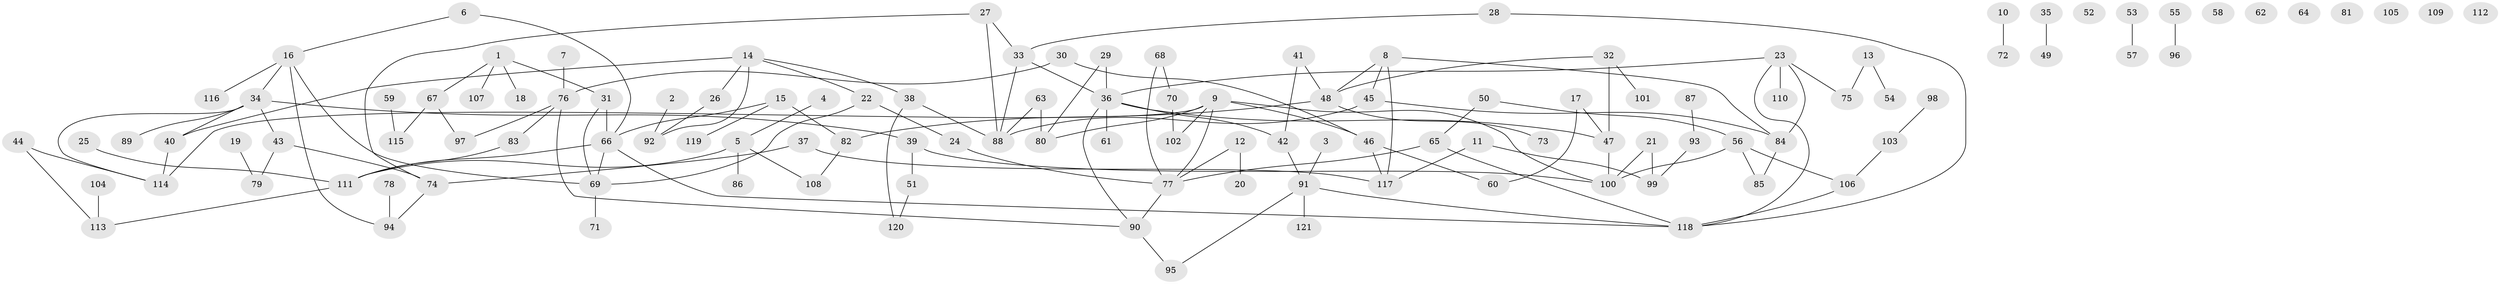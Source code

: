// coarse degree distribution, {4: 0.16, 3: 0.12, 10: 0.04, 1: 0.28, 6: 0.04, 2: 0.16, 7: 0.16, 8: 0.04}
// Generated by graph-tools (version 1.1) at 2025/35/03/04/25 23:35:44]
// undirected, 121 vertices, 146 edges
graph export_dot {
  node [color=gray90,style=filled];
  1;
  2;
  3;
  4;
  5;
  6;
  7;
  8;
  9;
  10;
  11;
  12;
  13;
  14;
  15;
  16;
  17;
  18;
  19;
  20;
  21;
  22;
  23;
  24;
  25;
  26;
  27;
  28;
  29;
  30;
  31;
  32;
  33;
  34;
  35;
  36;
  37;
  38;
  39;
  40;
  41;
  42;
  43;
  44;
  45;
  46;
  47;
  48;
  49;
  50;
  51;
  52;
  53;
  54;
  55;
  56;
  57;
  58;
  59;
  60;
  61;
  62;
  63;
  64;
  65;
  66;
  67;
  68;
  69;
  70;
  71;
  72;
  73;
  74;
  75;
  76;
  77;
  78;
  79;
  80;
  81;
  82;
  83;
  84;
  85;
  86;
  87;
  88;
  89;
  90;
  91;
  92;
  93;
  94;
  95;
  96;
  97;
  98;
  99;
  100;
  101;
  102;
  103;
  104;
  105;
  106;
  107;
  108;
  109;
  110;
  111;
  112;
  113;
  114;
  115;
  116;
  117;
  118;
  119;
  120;
  121;
  1 -- 18;
  1 -- 31;
  1 -- 67;
  1 -- 107;
  2 -- 92;
  3 -- 91;
  4 -- 5;
  5 -- 86;
  5 -- 108;
  5 -- 111;
  6 -- 16;
  6 -- 66;
  7 -- 76;
  8 -- 45;
  8 -- 48;
  8 -- 84;
  8 -- 117;
  9 -- 46;
  9 -- 77;
  9 -- 80;
  9 -- 100;
  9 -- 102;
  9 -- 114;
  10 -- 72;
  11 -- 99;
  11 -- 117;
  12 -- 20;
  12 -- 77;
  13 -- 54;
  13 -- 75;
  14 -- 22;
  14 -- 26;
  14 -- 38;
  14 -- 40;
  14 -- 92;
  15 -- 66;
  15 -- 82;
  15 -- 119;
  16 -- 34;
  16 -- 69;
  16 -- 94;
  16 -- 116;
  17 -- 47;
  17 -- 60;
  19 -- 79;
  21 -- 99;
  21 -- 100;
  22 -- 24;
  22 -- 69;
  23 -- 36;
  23 -- 75;
  23 -- 84;
  23 -- 110;
  23 -- 118;
  24 -- 77;
  25 -- 111;
  26 -- 92;
  27 -- 33;
  27 -- 74;
  27 -- 88;
  28 -- 33;
  28 -- 118;
  29 -- 36;
  29 -- 80;
  30 -- 46;
  30 -- 76;
  31 -- 66;
  31 -- 69;
  32 -- 47;
  32 -- 48;
  32 -- 101;
  33 -- 36;
  33 -- 88;
  34 -- 39;
  34 -- 40;
  34 -- 43;
  34 -- 89;
  34 -- 114;
  35 -- 49;
  36 -- 42;
  36 -- 47;
  36 -- 61;
  36 -- 90;
  37 -- 74;
  37 -- 117;
  38 -- 88;
  38 -- 120;
  39 -- 51;
  39 -- 100;
  40 -- 114;
  41 -- 42;
  41 -- 48;
  42 -- 91;
  43 -- 74;
  43 -- 79;
  44 -- 113;
  44 -- 114;
  45 -- 84;
  45 -- 88;
  46 -- 60;
  46 -- 117;
  47 -- 100;
  48 -- 73;
  48 -- 82;
  50 -- 56;
  50 -- 65;
  51 -- 120;
  53 -- 57;
  55 -- 96;
  56 -- 85;
  56 -- 100;
  56 -- 106;
  59 -- 115;
  63 -- 80;
  63 -- 88;
  65 -- 77;
  65 -- 118;
  66 -- 69;
  66 -- 111;
  66 -- 118;
  67 -- 97;
  67 -- 115;
  68 -- 70;
  68 -- 77;
  69 -- 71;
  70 -- 102;
  74 -- 94;
  76 -- 83;
  76 -- 90;
  76 -- 97;
  77 -- 90;
  78 -- 94;
  82 -- 108;
  83 -- 111;
  84 -- 85;
  87 -- 93;
  90 -- 95;
  91 -- 95;
  91 -- 118;
  91 -- 121;
  93 -- 99;
  98 -- 103;
  103 -- 106;
  104 -- 113;
  106 -- 118;
  111 -- 113;
}
